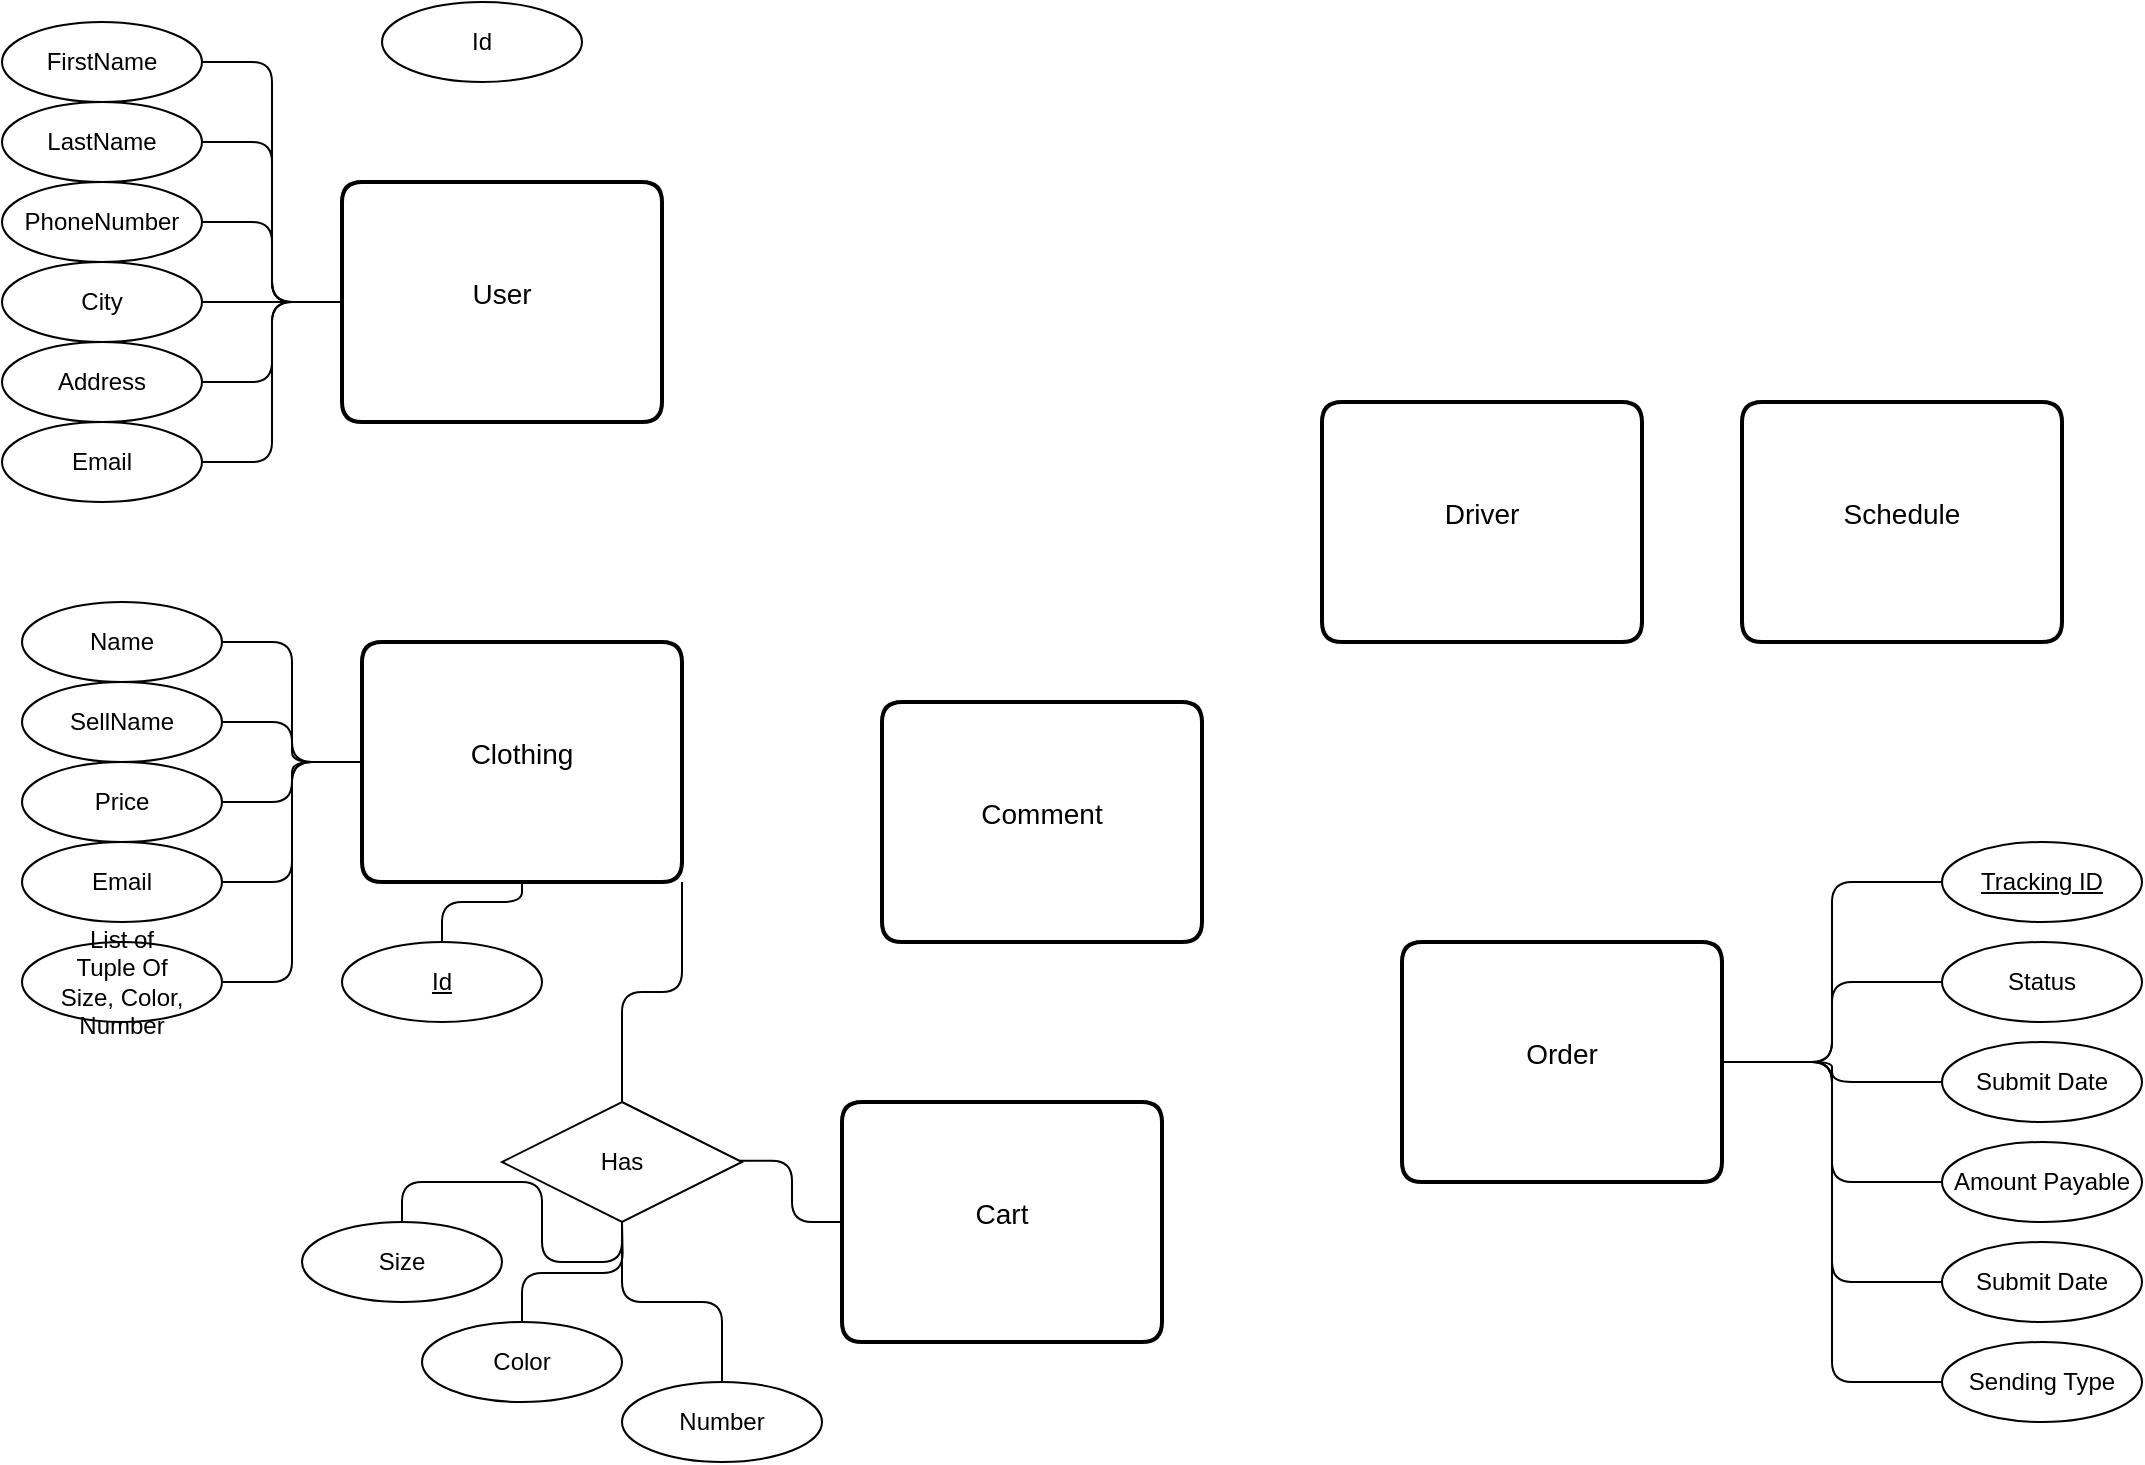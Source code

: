 <mxfile version="13.8.7" type="github">
  <diagram id="B7XgL3pODUn24mQnfjd7" name="Page-1">
    <mxGraphModel dx="1888" dy="580" grid="1" gridSize="10" guides="1" tooltips="1" connect="1" arrows="1" fold="1" page="1" pageScale="1" pageWidth="850" pageHeight="1100" math="0" shadow="0">
      <root>
        <mxCell id="0" />
        <mxCell id="1" parent="0" />
        <mxCell id="3wkuOAd4J-libN-LxBJQ-1" value="User" style="swimlane;childLayout=stackLayout;horizontal=1;startSize=110;horizontalStack=0;rounded=1;fontSize=14;fontStyle=0;strokeWidth=2;resizeParent=0;resizeLast=1;shadow=0;dashed=0;align=center;swimlaneLine=0;" vertex="1" parent="1">
          <mxGeometry x="-70" y="240" width="160" height="120" as="geometry" />
        </mxCell>
        <mxCell id="3wkuOAd4J-libN-LxBJQ-28" style="edgeStyle=orthogonalEdgeStyle;rounded=1;orthogonalLoop=1;jettySize=auto;html=1;entryX=1;entryY=0.5;entryDx=0;entryDy=0;endArrow=none;endFill=0;" edge="1" parent="1" source="3wkuOAd4J-libN-LxBJQ-3" target="3wkuOAd4J-libN-LxBJQ-23">
          <mxGeometry relative="1" as="geometry" />
        </mxCell>
        <mxCell id="3wkuOAd4J-libN-LxBJQ-3" value="Clothing" style="swimlane;childLayout=stackLayout;horizontal=1;startSize=110;horizontalStack=0;rounded=1;fontSize=14;fontStyle=0;strokeWidth=2;resizeParent=0;resizeLast=1;shadow=0;dashed=0;align=center;swimlaneLine=0;" vertex="1" parent="1">
          <mxGeometry x="-60" y="470" width="160" height="120" as="geometry" />
        </mxCell>
        <mxCell id="3wkuOAd4J-libN-LxBJQ-41" style="edgeStyle=orthogonalEdgeStyle;rounded=1;orthogonalLoop=1;jettySize=auto;html=1;exitX=0;exitY=0.5;exitDx=0;exitDy=0;entryX=0.943;entryY=0.49;entryDx=0;entryDy=0;entryPerimeter=0;endArrow=none;endFill=0;" edge="1" parent="1" source="3wkuOAd4J-libN-LxBJQ-4" target="3wkuOAd4J-libN-LxBJQ-40">
          <mxGeometry relative="1" as="geometry" />
        </mxCell>
        <mxCell id="3wkuOAd4J-libN-LxBJQ-4" value="Cart" style="swimlane;childLayout=stackLayout;horizontal=1;startSize=110;horizontalStack=0;rounded=1;fontSize=14;fontStyle=0;strokeWidth=2;resizeParent=0;resizeLast=1;shadow=0;dashed=0;align=center;swimlaneLine=0;" vertex="1" parent="1">
          <mxGeometry x="180" y="700" width="160" height="120" as="geometry" />
        </mxCell>
        <mxCell id="3wkuOAd4J-libN-LxBJQ-62" style="edgeStyle=orthogonalEdgeStyle;rounded=1;orthogonalLoop=1;jettySize=auto;html=1;entryX=0;entryY=0.5;entryDx=0;entryDy=0;endArrow=none;endFill=0;" edge="1" parent="1" source="3wkuOAd4J-libN-LxBJQ-5" target="3wkuOAd4J-libN-LxBJQ-54">
          <mxGeometry relative="1" as="geometry" />
        </mxCell>
        <mxCell id="3wkuOAd4J-libN-LxBJQ-5" value="Order" style="swimlane;childLayout=stackLayout;horizontal=1;startSize=110;horizontalStack=0;rounded=1;fontSize=14;fontStyle=0;strokeWidth=2;resizeParent=0;resizeLast=1;shadow=0;dashed=0;align=center;swimlaneLine=0;" vertex="1" parent="1">
          <mxGeometry x="460" y="620" width="160" height="120" as="geometry" />
        </mxCell>
        <mxCell id="3wkuOAd4J-libN-LxBJQ-6" value="Driver" style="swimlane;childLayout=stackLayout;horizontal=1;startSize=110;horizontalStack=0;rounded=1;fontSize=14;fontStyle=0;strokeWidth=2;resizeParent=0;resizeLast=1;shadow=0;dashed=0;align=center;swimlaneLine=0;" vertex="1" parent="1">
          <mxGeometry x="420" y="350" width="160" height="120" as="geometry" />
        </mxCell>
        <mxCell id="3wkuOAd4J-libN-LxBJQ-7" value="Schedule" style="swimlane;childLayout=stackLayout;horizontal=1;startSize=110;horizontalStack=0;rounded=1;fontSize=14;fontStyle=0;strokeWidth=2;resizeParent=0;resizeLast=1;shadow=0;dashed=0;align=center;swimlaneLine=0;" vertex="1" parent="1">
          <mxGeometry x="630" y="350" width="160" height="120" as="geometry" />
        </mxCell>
        <mxCell id="3wkuOAd4J-libN-LxBJQ-8" value="Comment" style="swimlane;childLayout=stackLayout;horizontal=1;startSize=110;horizontalStack=0;rounded=1;fontSize=14;fontStyle=0;strokeWidth=2;resizeParent=0;resizeLast=1;shadow=0;dashed=0;align=center;swimlaneLine=0;" vertex="1" parent="1">
          <mxGeometry x="200" y="500" width="160" height="120" as="geometry" />
        </mxCell>
        <mxCell id="3wkuOAd4J-libN-LxBJQ-16" style="edgeStyle=orthogonalEdgeStyle;rounded=1;orthogonalLoop=1;jettySize=auto;html=1;exitX=1;exitY=0.5;exitDx=0;exitDy=0;entryX=0;entryY=0.5;entryDx=0;entryDy=0;endArrow=none;endFill=0;" edge="1" parent="1" source="3wkuOAd4J-libN-LxBJQ-9" target="3wkuOAd4J-libN-LxBJQ-1">
          <mxGeometry relative="1" as="geometry" />
        </mxCell>
        <mxCell id="3wkuOAd4J-libN-LxBJQ-9" value="FirstName" style="ellipse;whiteSpace=wrap;html=1;align=center;" vertex="1" parent="1">
          <mxGeometry x="-240" y="160" width="100" height="40" as="geometry" />
        </mxCell>
        <mxCell id="3wkuOAd4J-libN-LxBJQ-17" style="edgeStyle=orthogonalEdgeStyle;rounded=1;orthogonalLoop=1;jettySize=auto;html=1;exitX=1;exitY=0.5;exitDx=0;exitDy=0;endArrow=none;endFill=0;" edge="1" parent="1" source="3wkuOAd4J-libN-LxBJQ-10" target="3wkuOAd4J-libN-LxBJQ-1">
          <mxGeometry relative="1" as="geometry" />
        </mxCell>
        <mxCell id="3wkuOAd4J-libN-LxBJQ-10" value="LastName" style="ellipse;whiteSpace=wrap;html=1;align=center;" vertex="1" parent="1">
          <mxGeometry x="-240" y="200" width="100" height="40" as="geometry" />
        </mxCell>
        <mxCell id="3wkuOAd4J-libN-LxBJQ-18" style="edgeStyle=orthogonalEdgeStyle;rounded=1;orthogonalLoop=1;jettySize=auto;html=1;exitX=1;exitY=0.5;exitDx=0;exitDy=0;endArrow=none;endFill=0;" edge="1" parent="1" source="3wkuOAd4J-libN-LxBJQ-11" target="3wkuOAd4J-libN-LxBJQ-1">
          <mxGeometry relative="1" as="geometry" />
        </mxCell>
        <mxCell id="3wkuOAd4J-libN-LxBJQ-11" value="PhoneNumber" style="ellipse;whiteSpace=wrap;html=1;align=center;" vertex="1" parent="1">
          <mxGeometry x="-240" y="240" width="100" height="40" as="geometry" />
        </mxCell>
        <mxCell id="3wkuOAd4J-libN-LxBJQ-20" style="edgeStyle=orthogonalEdgeStyle;rounded=1;orthogonalLoop=1;jettySize=auto;html=1;exitX=1;exitY=0.5;exitDx=0;exitDy=0;endArrow=none;endFill=0;" edge="1" parent="1" source="3wkuOAd4J-libN-LxBJQ-12" target="3wkuOAd4J-libN-LxBJQ-1">
          <mxGeometry relative="1" as="geometry" />
        </mxCell>
        <mxCell id="3wkuOAd4J-libN-LxBJQ-12" value="City" style="ellipse;whiteSpace=wrap;html=1;align=center;" vertex="1" parent="1">
          <mxGeometry x="-240" y="280" width="100" height="40" as="geometry" />
        </mxCell>
        <mxCell id="3wkuOAd4J-libN-LxBJQ-21" style="edgeStyle=orthogonalEdgeStyle;rounded=1;orthogonalLoop=1;jettySize=auto;html=1;exitX=1;exitY=0.5;exitDx=0;exitDy=0;endArrow=none;endFill=0;" edge="1" parent="1" source="3wkuOAd4J-libN-LxBJQ-13" target="3wkuOAd4J-libN-LxBJQ-1">
          <mxGeometry relative="1" as="geometry" />
        </mxCell>
        <mxCell id="3wkuOAd4J-libN-LxBJQ-13" value="Address" style="ellipse;whiteSpace=wrap;html=1;align=center;" vertex="1" parent="1">
          <mxGeometry x="-240" y="320" width="100" height="40" as="geometry" />
        </mxCell>
        <mxCell id="3wkuOAd4J-libN-LxBJQ-22" style="edgeStyle=orthogonalEdgeStyle;rounded=1;orthogonalLoop=1;jettySize=auto;html=1;exitX=1;exitY=0.5;exitDx=0;exitDy=0;endArrow=none;endFill=0;" edge="1" parent="1" source="3wkuOAd4J-libN-LxBJQ-14" target="3wkuOAd4J-libN-LxBJQ-1">
          <mxGeometry relative="1" as="geometry" />
        </mxCell>
        <mxCell id="3wkuOAd4J-libN-LxBJQ-14" value="Email" style="ellipse;whiteSpace=wrap;html=1;align=center;" vertex="1" parent="1">
          <mxGeometry x="-240" y="360" width="100" height="40" as="geometry" />
        </mxCell>
        <mxCell id="3wkuOAd4J-libN-LxBJQ-23" value="Name" style="ellipse;whiteSpace=wrap;html=1;align=center;" vertex="1" parent="1">
          <mxGeometry x="-230" y="450" width="100" height="40" as="geometry" />
        </mxCell>
        <mxCell id="3wkuOAd4J-libN-LxBJQ-29" style="edgeStyle=orthogonalEdgeStyle;rounded=1;orthogonalLoop=1;jettySize=auto;html=1;endArrow=none;endFill=0;" edge="1" parent="1" source="3wkuOAd4J-libN-LxBJQ-24" target="3wkuOAd4J-libN-LxBJQ-3">
          <mxGeometry relative="1" as="geometry" />
        </mxCell>
        <mxCell id="3wkuOAd4J-libN-LxBJQ-24" value="SellName" style="ellipse;whiteSpace=wrap;html=1;align=center;" vertex="1" parent="1">
          <mxGeometry x="-230" y="490" width="100" height="40" as="geometry" />
        </mxCell>
        <mxCell id="3wkuOAd4J-libN-LxBJQ-30" style="edgeStyle=orthogonalEdgeStyle;rounded=1;orthogonalLoop=1;jettySize=auto;html=1;exitX=1;exitY=0.5;exitDx=0;exitDy=0;endArrow=none;endFill=0;" edge="1" parent="1" source="3wkuOAd4J-libN-LxBJQ-25" target="3wkuOAd4J-libN-LxBJQ-3">
          <mxGeometry relative="1" as="geometry" />
        </mxCell>
        <mxCell id="3wkuOAd4J-libN-LxBJQ-25" value="Price" style="ellipse;whiteSpace=wrap;html=1;align=center;" vertex="1" parent="1">
          <mxGeometry x="-230" y="530" width="100" height="40" as="geometry" />
        </mxCell>
        <mxCell id="3wkuOAd4J-libN-LxBJQ-31" style="edgeStyle=orthogonalEdgeStyle;rounded=1;orthogonalLoop=1;jettySize=auto;html=1;exitX=1;exitY=0.5;exitDx=0;exitDy=0;endArrow=none;endFill=0;" edge="1" parent="1" source="3wkuOAd4J-libN-LxBJQ-26" target="3wkuOAd4J-libN-LxBJQ-3">
          <mxGeometry relative="1" as="geometry" />
        </mxCell>
        <mxCell id="3wkuOAd4J-libN-LxBJQ-26" value="Email" style="ellipse;whiteSpace=wrap;html=1;align=center;" vertex="1" parent="1">
          <mxGeometry x="-230" y="570" width="100" height="40" as="geometry" />
        </mxCell>
        <mxCell id="3wkuOAd4J-libN-LxBJQ-34" style="edgeStyle=orthogonalEdgeStyle;rounded=1;orthogonalLoop=1;jettySize=auto;html=1;exitX=1;exitY=0.5;exitDx=0;exitDy=0;entryX=0;entryY=0.5;entryDx=0;entryDy=0;endArrow=none;endFill=0;" edge="1" parent="1" source="3wkuOAd4J-libN-LxBJQ-27" target="3wkuOAd4J-libN-LxBJQ-3">
          <mxGeometry relative="1" as="geometry" />
        </mxCell>
        <mxCell id="3wkuOAd4J-libN-LxBJQ-27" value="List of&lt;br&gt;Tuple Of&lt;br&gt;Size, Color, Number" style="ellipse;whiteSpace=wrap;html=1;align=center;" vertex="1" parent="1">
          <mxGeometry x="-230" y="620" width="100" height="40" as="geometry" />
        </mxCell>
        <mxCell id="3wkuOAd4J-libN-LxBJQ-37" style="edgeStyle=orthogonalEdgeStyle;rounded=1;orthogonalLoop=1;jettySize=auto;html=1;endArrow=none;endFill=0;" edge="1" parent="1" source="3wkuOAd4J-libN-LxBJQ-36" target="3wkuOAd4J-libN-LxBJQ-3">
          <mxGeometry relative="1" as="geometry" />
        </mxCell>
        <mxCell id="3wkuOAd4J-libN-LxBJQ-36" value="Id" style="ellipse;whiteSpace=wrap;html=1;align=center;fontStyle=4;" vertex="1" parent="1">
          <mxGeometry x="-70" y="620" width="100" height="40" as="geometry" />
        </mxCell>
        <mxCell id="3wkuOAd4J-libN-LxBJQ-38" value="Id" style="ellipse;whiteSpace=wrap;html=1;align=center;" vertex="1" parent="1">
          <mxGeometry x="-50" y="150" width="100" height="40" as="geometry" />
        </mxCell>
        <mxCell id="3wkuOAd4J-libN-LxBJQ-42" style="edgeStyle=orthogonalEdgeStyle;rounded=1;orthogonalLoop=1;jettySize=auto;html=1;exitX=0.5;exitY=0;exitDx=0;exitDy=0;entryX=1;entryY=1;entryDx=0;entryDy=0;endArrow=none;endFill=0;" edge="1" parent="1" source="3wkuOAd4J-libN-LxBJQ-40" target="3wkuOAd4J-libN-LxBJQ-3">
          <mxGeometry relative="1" as="geometry" />
        </mxCell>
        <mxCell id="3wkuOAd4J-libN-LxBJQ-40" value="Has" style="shape=rhombus;perimeter=rhombusPerimeter;whiteSpace=wrap;html=1;align=center;" vertex="1" parent="1">
          <mxGeometry x="10" y="700" width="120" height="60" as="geometry" />
        </mxCell>
        <mxCell id="3wkuOAd4J-libN-LxBJQ-46" style="edgeStyle=orthogonalEdgeStyle;rounded=1;orthogonalLoop=1;jettySize=auto;html=1;exitX=0.5;exitY=0;exitDx=0;exitDy=0;entryX=0.5;entryY=1;entryDx=0;entryDy=0;endArrow=none;endFill=0;" edge="1" parent="1" source="3wkuOAd4J-libN-LxBJQ-43" target="3wkuOAd4J-libN-LxBJQ-40">
          <mxGeometry relative="1" as="geometry" />
        </mxCell>
        <mxCell id="3wkuOAd4J-libN-LxBJQ-43" value="Size" style="ellipse;whiteSpace=wrap;html=1;align=center;" vertex="1" parent="1">
          <mxGeometry x="-90" y="760" width="100" height="40" as="geometry" />
        </mxCell>
        <mxCell id="3wkuOAd4J-libN-LxBJQ-47" style="edgeStyle=orthogonalEdgeStyle;rounded=1;orthogonalLoop=1;jettySize=auto;html=1;exitX=0.5;exitY=0;exitDx=0;exitDy=0;endArrow=none;endFill=0;" edge="1" parent="1" source="3wkuOAd4J-libN-LxBJQ-44">
          <mxGeometry relative="1" as="geometry">
            <mxPoint x="70" y="760" as="targetPoint" />
          </mxGeometry>
        </mxCell>
        <mxCell id="3wkuOAd4J-libN-LxBJQ-44" value="Color" style="ellipse;whiteSpace=wrap;html=1;align=center;" vertex="1" parent="1">
          <mxGeometry x="-30" y="810" width="100" height="40" as="geometry" />
        </mxCell>
        <mxCell id="3wkuOAd4J-libN-LxBJQ-48" style="edgeStyle=orthogonalEdgeStyle;rounded=1;orthogonalLoop=1;jettySize=auto;html=1;endArrow=none;endFill=0;" edge="1" parent="1" source="3wkuOAd4J-libN-LxBJQ-45" target="3wkuOAd4J-libN-LxBJQ-40">
          <mxGeometry relative="1" as="geometry" />
        </mxCell>
        <mxCell id="3wkuOAd4J-libN-LxBJQ-45" value="Number" style="ellipse;whiteSpace=wrap;html=1;align=center;" vertex="1" parent="1">
          <mxGeometry x="70" y="840" width="100" height="40" as="geometry" />
        </mxCell>
        <mxCell id="3wkuOAd4J-libN-LxBJQ-55" style="edgeStyle=orthogonalEdgeStyle;rounded=1;orthogonalLoop=1;jettySize=auto;html=1;entryX=1;entryY=0.5;entryDx=0;entryDy=0;endArrow=none;endFill=0;" edge="1" parent="1" source="3wkuOAd4J-libN-LxBJQ-49" target="3wkuOAd4J-libN-LxBJQ-5">
          <mxGeometry relative="1" as="geometry" />
        </mxCell>
        <mxCell id="3wkuOAd4J-libN-LxBJQ-49" value="Tracking ID" style="ellipse;whiteSpace=wrap;html=1;align=center;fontStyle=4;" vertex="1" parent="1">
          <mxGeometry x="730" y="570" width="100" height="40" as="geometry" />
        </mxCell>
        <mxCell id="3wkuOAd4J-libN-LxBJQ-56" style="edgeStyle=orthogonalEdgeStyle;rounded=1;orthogonalLoop=1;jettySize=auto;html=1;exitX=0;exitY=0.5;exitDx=0;exitDy=0;endArrow=none;endFill=0;" edge="1" parent="1" source="3wkuOAd4J-libN-LxBJQ-50" target="3wkuOAd4J-libN-LxBJQ-5">
          <mxGeometry relative="1" as="geometry" />
        </mxCell>
        <mxCell id="3wkuOAd4J-libN-LxBJQ-50" value="Status" style="ellipse;whiteSpace=wrap;html=1;align=center;" vertex="1" parent="1">
          <mxGeometry x="730" y="620" width="100" height="40" as="geometry" />
        </mxCell>
        <mxCell id="3wkuOAd4J-libN-LxBJQ-57" style="edgeStyle=orthogonalEdgeStyle;rounded=1;orthogonalLoop=1;jettySize=auto;html=1;exitX=0;exitY=0.5;exitDx=0;exitDy=0;endArrow=none;endFill=0;" edge="1" parent="1" source="3wkuOAd4J-libN-LxBJQ-51" target="3wkuOAd4J-libN-LxBJQ-5">
          <mxGeometry relative="1" as="geometry" />
        </mxCell>
        <mxCell id="3wkuOAd4J-libN-LxBJQ-51" value="Submit Date" style="ellipse;whiteSpace=wrap;html=1;align=center;" vertex="1" parent="1">
          <mxGeometry x="730" y="670" width="100" height="40" as="geometry" />
        </mxCell>
        <mxCell id="3wkuOAd4J-libN-LxBJQ-58" style="edgeStyle=orthogonalEdgeStyle;rounded=1;orthogonalLoop=1;jettySize=auto;html=1;exitX=0;exitY=0.5;exitDx=0;exitDy=0;endArrow=none;endFill=0;" edge="1" parent="1" source="3wkuOAd4J-libN-LxBJQ-52" target="3wkuOAd4J-libN-LxBJQ-5">
          <mxGeometry relative="1" as="geometry" />
        </mxCell>
        <mxCell id="3wkuOAd4J-libN-LxBJQ-52" value="Amount Payable" style="ellipse;whiteSpace=wrap;html=1;align=center;" vertex="1" parent="1">
          <mxGeometry x="730" y="720" width="100" height="40" as="geometry" />
        </mxCell>
        <mxCell id="3wkuOAd4J-libN-LxBJQ-60" style="edgeStyle=orthogonalEdgeStyle;rounded=1;orthogonalLoop=1;jettySize=auto;html=1;entryX=1;entryY=0.5;entryDx=0;entryDy=0;endArrow=none;endFill=0;" edge="1" parent="1" source="3wkuOAd4J-libN-LxBJQ-53" target="3wkuOAd4J-libN-LxBJQ-5">
          <mxGeometry relative="1" as="geometry" />
        </mxCell>
        <mxCell id="3wkuOAd4J-libN-LxBJQ-53" value="Submit Date" style="ellipse;whiteSpace=wrap;html=1;align=center;" vertex="1" parent="1">
          <mxGeometry x="730" y="770" width="100" height="40" as="geometry" />
        </mxCell>
        <mxCell id="3wkuOAd4J-libN-LxBJQ-54" value="Sending Type" style="ellipse;whiteSpace=wrap;html=1;align=center;" vertex="1" parent="1">
          <mxGeometry x="730" y="820" width="100" height="40" as="geometry" />
        </mxCell>
      </root>
    </mxGraphModel>
  </diagram>
</mxfile>
